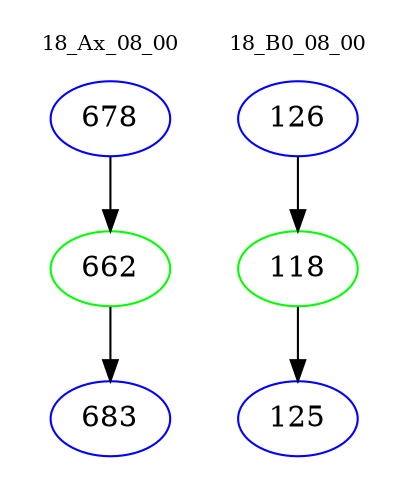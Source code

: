 digraph{
subgraph cluster_0 {
color = white
label = "18_Ax_08_00";
fontsize=10;
T0_678 [label="678", color="blue"]
T0_678 -> T0_662 [color="black"]
T0_662 [label="662", color="green"]
T0_662 -> T0_683 [color="black"]
T0_683 [label="683", color="blue"]
}
subgraph cluster_1 {
color = white
label = "18_B0_08_00";
fontsize=10;
T1_126 [label="126", color="blue"]
T1_126 -> T1_118 [color="black"]
T1_118 [label="118", color="green"]
T1_118 -> T1_125 [color="black"]
T1_125 [label="125", color="blue"]
}
}
